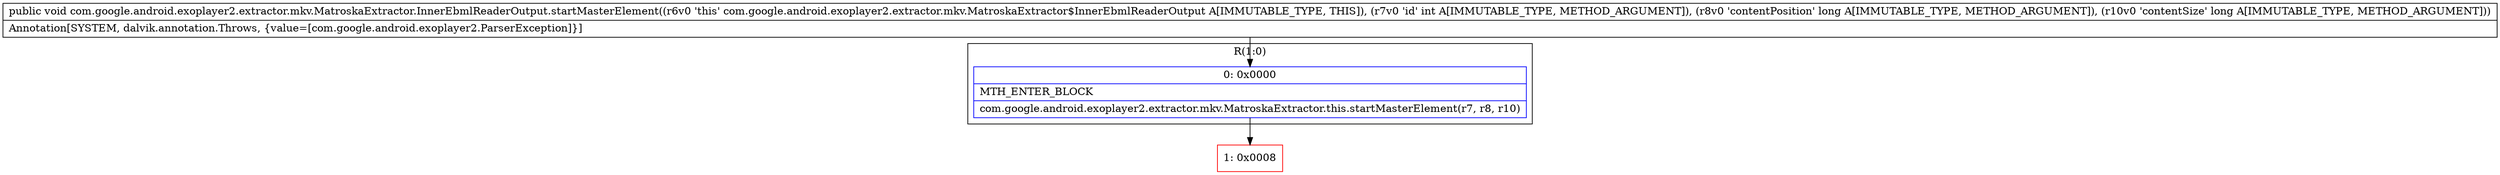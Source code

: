 digraph "CFG forcom.google.android.exoplayer2.extractor.mkv.MatroskaExtractor.InnerEbmlReaderOutput.startMasterElement(IJJ)V" {
subgraph cluster_Region_420812434 {
label = "R(1:0)";
node [shape=record,color=blue];
Node_0 [shape=record,label="{0\:\ 0x0000|MTH_ENTER_BLOCK\l|com.google.android.exoplayer2.extractor.mkv.MatroskaExtractor.this.startMasterElement(r7, r8, r10)\l}"];
}
Node_1 [shape=record,color=red,label="{1\:\ 0x0008}"];
MethodNode[shape=record,label="{public void com.google.android.exoplayer2.extractor.mkv.MatroskaExtractor.InnerEbmlReaderOutput.startMasterElement((r6v0 'this' com.google.android.exoplayer2.extractor.mkv.MatroskaExtractor$InnerEbmlReaderOutput A[IMMUTABLE_TYPE, THIS]), (r7v0 'id' int A[IMMUTABLE_TYPE, METHOD_ARGUMENT]), (r8v0 'contentPosition' long A[IMMUTABLE_TYPE, METHOD_ARGUMENT]), (r10v0 'contentSize' long A[IMMUTABLE_TYPE, METHOD_ARGUMENT]))  | Annotation[SYSTEM, dalvik.annotation.Throws, \{value=[com.google.android.exoplayer2.ParserException]\}]\l}"];
MethodNode -> Node_0;
Node_0 -> Node_1;
}

